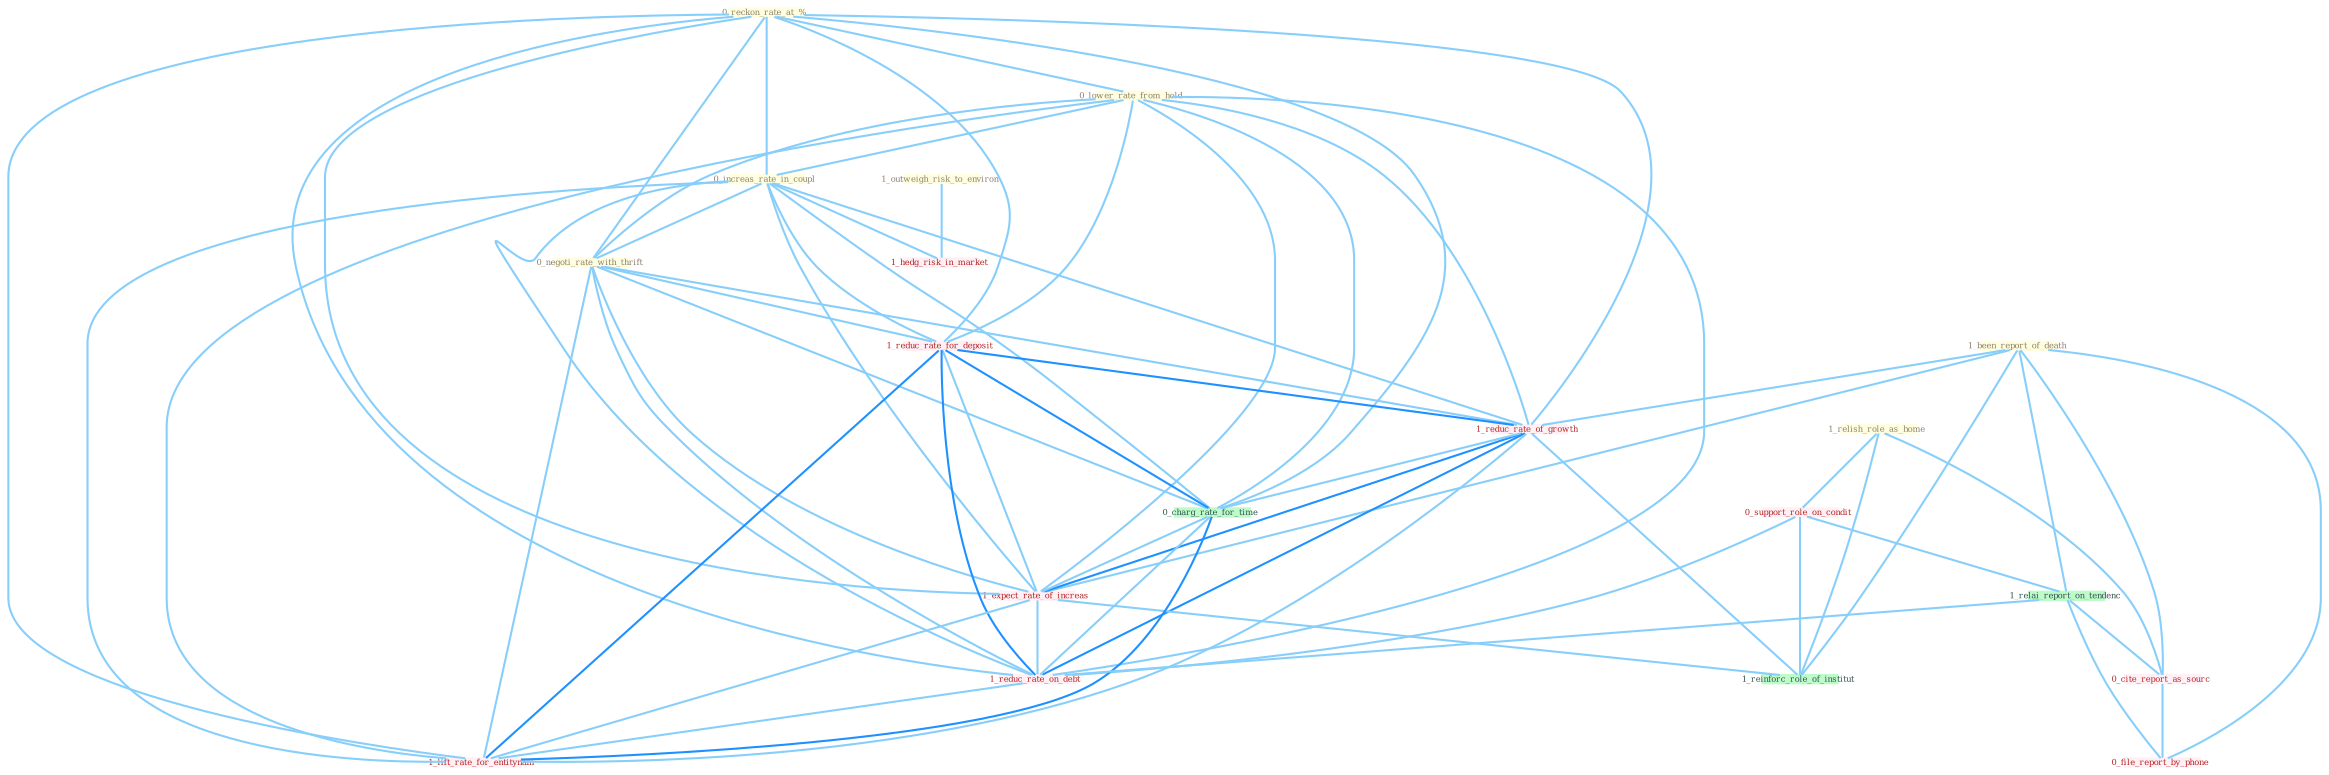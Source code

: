Graph G{ 
    node
    [shape=polygon,style=filled,width=.5,height=.06,color="#BDFCC9",fixedsize=true,fontsize=4,
    fontcolor="#2f4f4f"];
    {node
    [color="#ffffe0", fontcolor="#8b7d6b"] "0_reckon_rate_at_% " "1_relish_role_as_home " "1_been_report_of_death " "0_lower_rate_from_hold " "1_outweigh_risk_to_environ " "0_increas_rate_in_coupl " "0_negoti_rate_with_thrift "}
{node [color="#fff0f5", fontcolor="#b22222"] "1_reduc_rate_for_deposit " "0_support_role_on_condit " "0_cite_report_as_sourc " "1_reduc_rate_of_growth " "0_file_report_by_phone " "1_expect_rate_of_increas " "1_reduc_rate_on_debt " "1_lift_rate_for_entitynam " "1_hedg_risk_in_market "}
edge [color="#B0E2FF"];

	"0_reckon_rate_at_% " -- "0_lower_rate_from_hold " [w="1", color="#87cefa" ];
	"0_reckon_rate_at_% " -- "0_increas_rate_in_coupl " [w="1", color="#87cefa" ];
	"0_reckon_rate_at_% " -- "0_negoti_rate_with_thrift " [w="1", color="#87cefa" ];
	"0_reckon_rate_at_% " -- "1_reduc_rate_for_deposit " [w="1", color="#87cefa" ];
	"0_reckon_rate_at_% " -- "1_reduc_rate_of_growth " [w="1", color="#87cefa" ];
	"0_reckon_rate_at_% " -- "0_charg_rate_for_time " [w="1", color="#87cefa" ];
	"0_reckon_rate_at_% " -- "1_expect_rate_of_increas " [w="1", color="#87cefa" ];
	"0_reckon_rate_at_% " -- "1_reduc_rate_on_debt " [w="1", color="#87cefa" ];
	"0_reckon_rate_at_% " -- "1_lift_rate_for_entitynam " [w="1", color="#87cefa" ];
	"1_relish_role_as_home " -- "0_support_role_on_condit " [w="1", color="#87cefa" ];
	"1_relish_role_as_home " -- "0_cite_report_as_sourc " [w="1", color="#87cefa" ];
	"1_relish_role_as_home " -- "1_reinforc_role_of_institut " [w="1", color="#87cefa" ];
	"1_been_report_of_death " -- "1_relai_report_on_tendenc " [w="1", color="#87cefa" ];
	"1_been_report_of_death " -- "0_cite_report_as_sourc " [w="1", color="#87cefa" ];
	"1_been_report_of_death " -- "1_reduc_rate_of_growth " [w="1", color="#87cefa" ];
	"1_been_report_of_death " -- "0_file_report_by_phone " [w="1", color="#87cefa" ];
	"1_been_report_of_death " -- "1_expect_rate_of_increas " [w="1", color="#87cefa" ];
	"1_been_report_of_death " -- "1_reinforc_role_of_institut " [w="1", color="#87cefa" ];
	"0_lower_rate_from_hold " -- "0_increas_rate_in_coupl " [w="1", color="#87cefa" ];
	"0_lower_rate_from_hold " -- "0_negoti_rate_with_thrift " [w="1", color="#87cefa" ];
	"0_lower_rate_from_hold " -- "1_reduc_rate_for_deposit " [w="1", color="#87cefa" ];
	"0_lower_rate_from_hold " -- "1_reduc_rate_of_growth " [w="1", color="#87cefa" ];
	"0_lower_rate_from_hold " -- "0_charg_rate_for_time " [w="1", color="#87cefa" ];
	"0_lower_rate_from_hold " -- "1_expect_rate_of_increas " [w="1", color="#87cefa" ];
	"0_lower_rate_from_hold " -- "1_reduc_rate_on_debt " [w="1", color="#87cefa" ];
	"0_lower_rate_from_hold " -- "1_lift_rate_for_entitynam " [w="1", color="#87cefa" ];
	"1_outweigh_risk_to_environ " -- "1_hedg_risk_in_market " [w="1", color="#87cefa" ];
	"0_increas_rate_in_coupl " -- "0_negoti_rate_with_thrift " [w="1", color="#87cefa" ];
	"0_increas_rate_in_coupl " -- "1_reduc_rate_for_deposit " [w="1", color="#87cefa" ];
	"0_increas_rate_in_coupl " -- "1_reduc_rate_of_growth " [w="1", color="#87cefa" ];
	"0_increas_rate_in_coupl " -- "0_charg_rate_for_time " [w="1", color="#87cefa" ];
	"0_increas_rate_in_coupl " -- "1_expect_rate_of_increas " [w="1", color="#87cefa" ];
	"0_increas_rate_in_coupl " -- "1_reduc_rate_on_debt " [w="1", color="#87cefa" ];
	"0_increas_rate_in_coupl " -- "1_lift_rate_for_entitynam " [w="1", color="#87cefa" ];
	"0_increas_rate_in_coupl " -- "1_hedg_risk_in_market " [w="1", color="#87cefa" ];
	"0_negoti_rate_with_thrift " -- "1_reduc_rate_for_deposit " [w="1", color="#87cefa" ];
	"0_negoti_rate_with_thrift " -- "1_reduc_rate_of_growth " [w="1", color="#87cefa" ];
	"0_negoti_rate_with_thrift " -- "0_charg_rate_for_time " [w="1", color="#87cefa" ];
	"0_negoti_rate_with_thrift " -- "1_expect_rate_of_increas " [w="1", color="#87cefa" ];
	"0_negoti_rate_with_thrift " -- "1_reduc_rate_on_debt " [w="1", color="#87cefa" ];
	"0_negoti_rate_with_thrift " -- "1_lift_rate_for_entitynam " [w="1", color="#87cefa" ];
	"1_reduc_rate_for_deposit " -- "1_reduc_rate_of_growth " [w="2", color="#1e90ff" , len=0.8];
	"1_reduc_rate_for_deposit " -- "0_charg_rate_for_time " [w="2", color="#1e90ff" , len=0.8];
	"1_reduc_rate_for_deposit " -- "1_expect_rate_of_increas " [w="1", color="#87cefa" ];
	"1_reduc_rate_for_deposit " -- "1_reduc_rate_on_debt " [w="2", color="#1e90ff" , len=0.8];
	"1_reduc_rate_for_deposit " -- "1_lift_rate_for_entitynam " [w="2", color="#1e90ff" , len=0.8];
	"0_support_role_on_condit " -- "1_relai_report_on_tendenc " [w="1", color="#87cefa" ];
	"0_support_role_on_condit " -- "1_reduc_rate_on_debt " [w="1", color="#87cefa" ];
	"0_support_role_on_condit " -- "1_reinforc_role_of_institut " [w="1", color="#87cefa" ];
	"1_relai_report_on_tendenc " -- "0_cite_report_as_sourc " [w="1", color="#87cefa" ];
	"1_relai_report_on_tendenc " -- "0_file_report_by_phone " [w="1", color="#87cefa" ];
	"1_relai_report_on_tendenc " -- "1_reduc_rate_on_debt " [w="1", color="#87cefa" ];
	"0_cite_report_as_sourc " -- "0_file_report_by_phone " [w="1", color="#87cefa" ];
	"1_reduc_rate_of_growth " -- "0_charg_rate_for_time " [w="1", color="#87cefa" ];
	"1_reduc_rate_of_growth " -- "1_expect_rate_of_increas " [w="2", color="#1e90ff" , len=0.8];
	"1_reduc_rate_of_growth " -- "1_reduc_rate_on_debt " [w="2", color="#1e90ff" , len=0.8];
	"1_reduc_rate_of_growth " -- "1_reinforc_role_of_institut " [w="1", color="#87cefa" ];
	"1_reduc_rate_of_growth " -- "1_lift_rate_for_entitynam " [w="1", color="#87cefa" ];
	"0_charg_rate_for_time " -- "1_expect_rate_of_increas " [w="1", color="#87cefa" ];
	"0_charg_rate_for_time " -- "1_reduc_rate_on_debt " [w="1", color="#87cefa" ];
	"0_charg_rate_for_time " -- "1_lift_rate_for_entitynam " [w="2", color="#1e90ff" , len=0.8];
	"1_expect_rate_of_increas " -- "1_reduc_rate_on_debt " [w="1", color="#87cefa" ];
	"1_expect_rate_of_increas " -- "1_reinforc_role_of_institut " [w="1", color="#87cefa" ];
	"1_expect_rate_of_increas " -- "1_lift_rate_for_entitynam " [w="1", color="#87cefa" ];
	"1_reduc_rate_on_debt " -- "1_lift_rate_for_entitynam " [w="1", color="#87cefa" ];
}